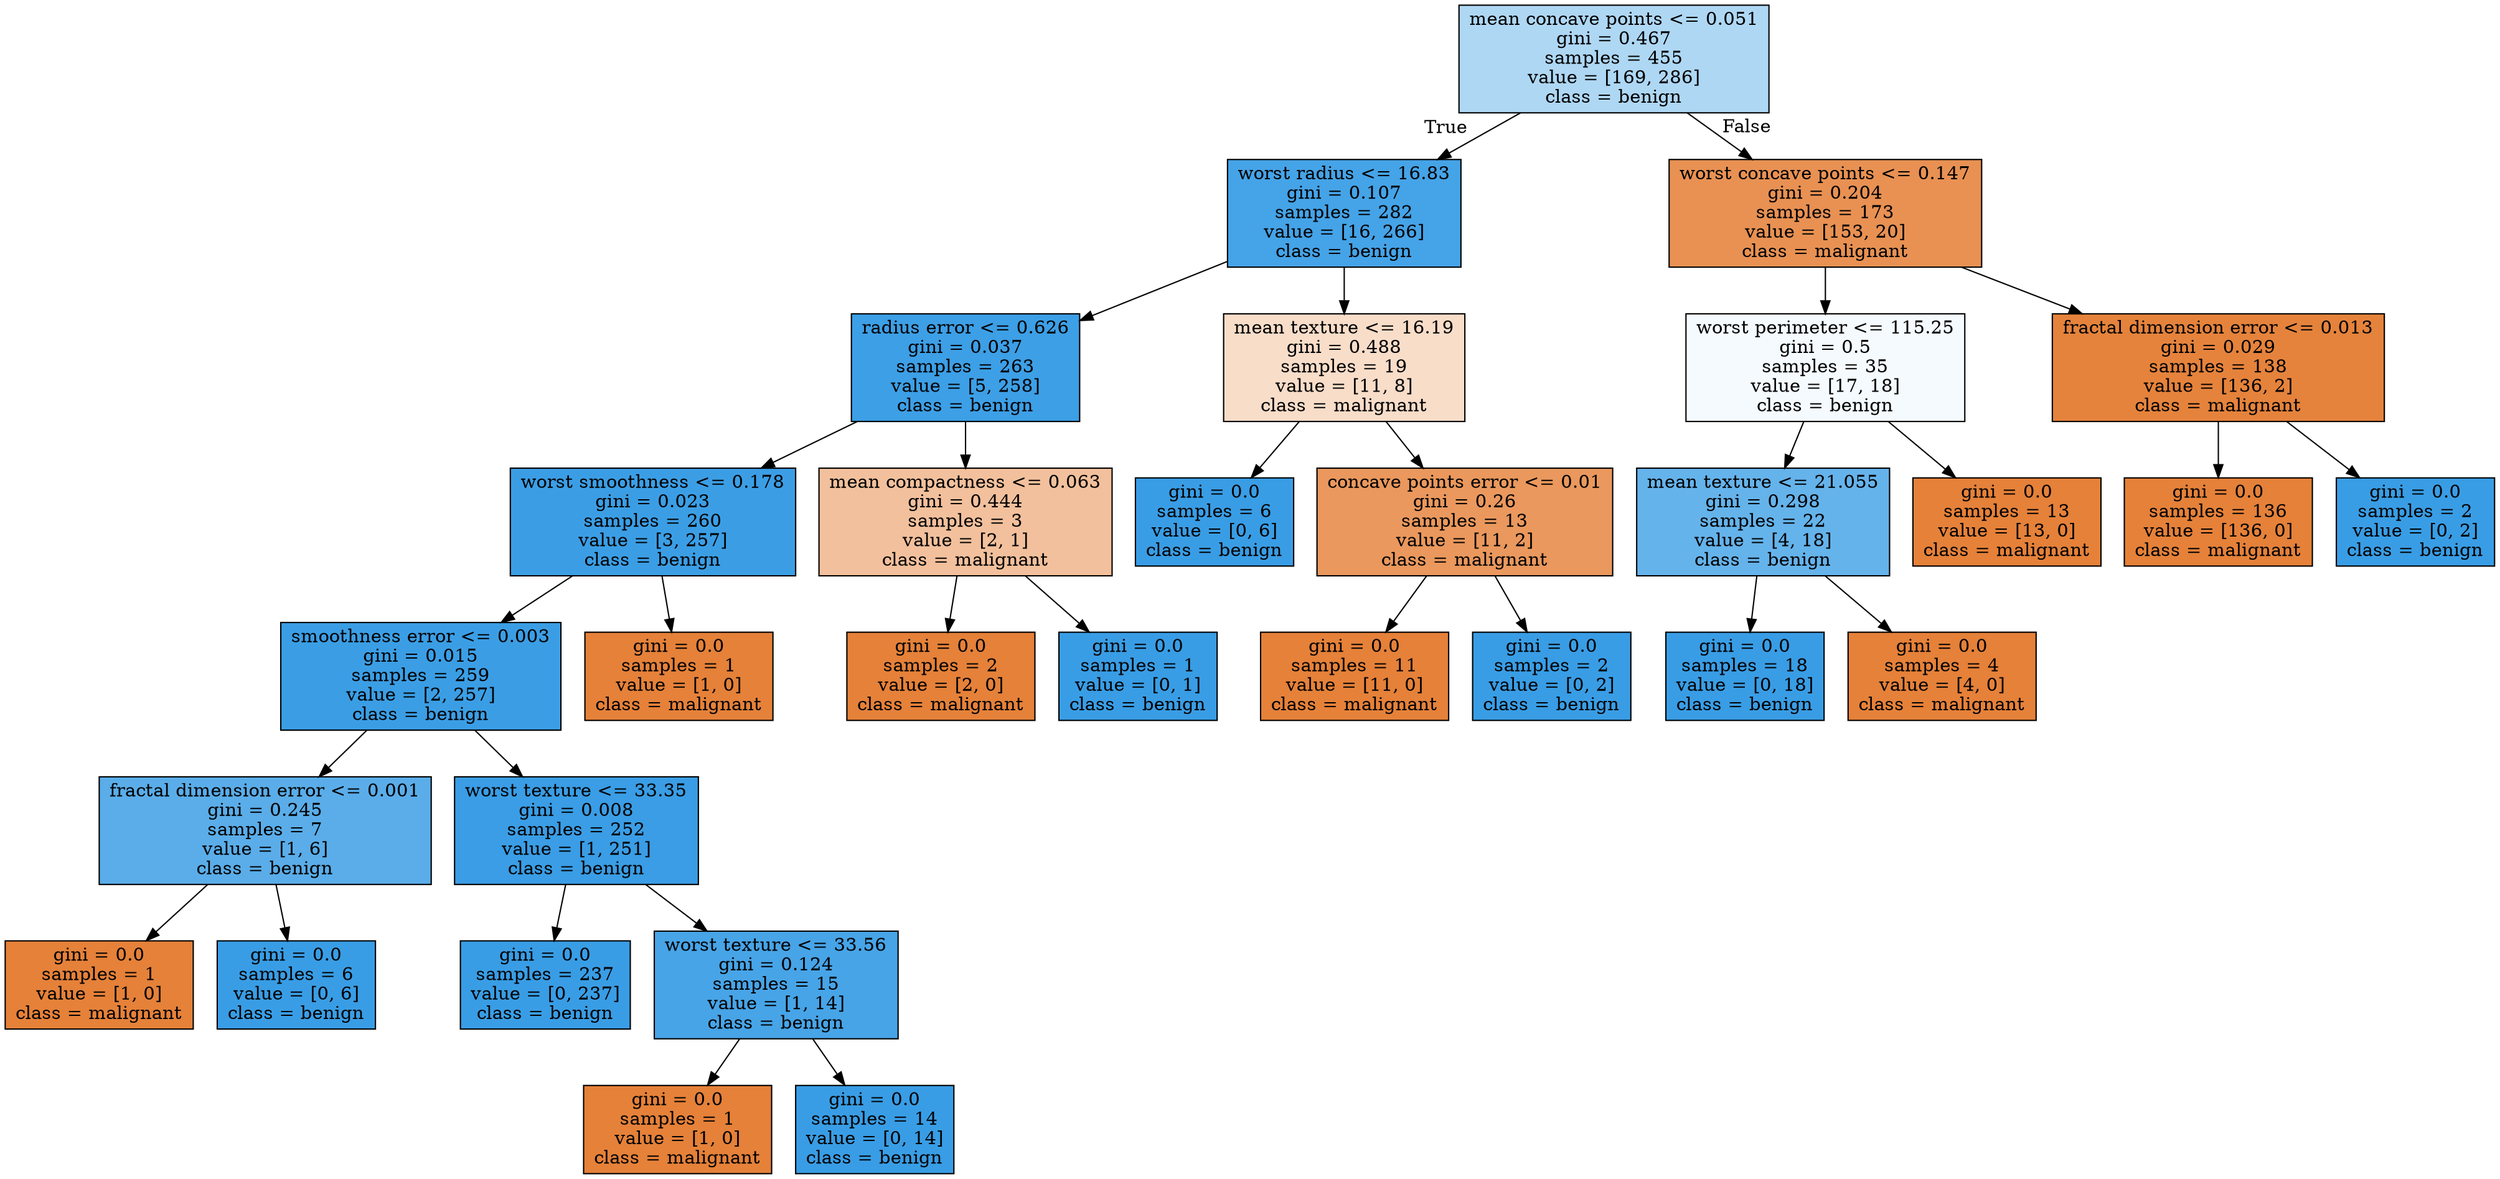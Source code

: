 digraph Tree {
node [shape=box, style="filled", color="black"] ;
0 [label="mean concave points <= 0.051\ngini = 0.467\nsamples = 455\nvalue = [169, 286]\nclass = benign", fillcolor="#aed7f4"] ;
1 [label="worst radius <= 16.83\ngini = 0.107\nsamples = 282\nvalue = [16, 266]\nclass = benign", fillcolor="#45a3e7"] ;
0 -> 1 [labeldistance=2.5, labelangle=45, headlabel="True"] ;
2 [label="radius error <= 0.626\ngini = 0.037\nsamples = 263\nvalue = [5, 258]\nclass = benign", fillcolor="#3d9fe6"] ;
1 -> 2 ;
3 [label="worst smoothness <= 0.178\ngini = 0.023\nsamples = 260\nvalue = [3, 257]\nclass = benign", fillcolor="#3b9ee5"] ;
2 -> 3 ;
4 [label="smoothness error <= 0.003\ngini = 0.015\nsamples = 259\nvalue = [2, 257]\nclass = benign", fillcolor="#3b9ee5"] ;
3 -> 4 ;
5 [label="fractal dimension error <= 0.001\ngini = 0.245\nsamples = 7\nvalue = [1, 6]\nclass = benign", fillcolor="#5aade9"] ;
4 -> 5 ;
6 [label="gini = 0.0\nsamples = 1\nvalue = [1, 0]\nclass = malignant", fillcolor="#e58139"] ;
5 -> 6 ;
7 [label="gini = 0.0\nsamples = 6\nvalue = [0, 6]\nclass = benign", fillcolor="#399de5"] ;
5 -> 7 ;
8 [label="worst texture <= 33.35\ngini = 0.008\nsamples = 252\nvalue = [1, 251]\nclass = benign", fillcolor="#3a9de5"] ;
4 -> 8 ;
9 [label="gini = 0.0\nsamples = 237\nvalue = [0, 237]\nclass = benign", fillcolor="#399de5"] ;
8 -> 9 ;
10 [label="worst texture <= 33.56\ngini = 0.124\nsamples = 15\nvalue = [1, 14]\nclass = benign", fillcolor="#47a4e7"] ;
8 -> 10 ;
11 [label="gini = 0.0\nsamples = 1\nvalue = [1, 0]\nclass = malignant", fillcolor="#e58139"] ;
10 -> 11 ;
12 [label="gini = 0.0\nsamples = 14\nvalue = [0, 14]\nclass = benign", fillcolor="#399de5"] ;
10 -> 12 ;
13 [label="gini = 0.0\nsamples = 1\nvalue = [1, 0]\nclass = malignant", fillcolor="#e58139"] ;
3 -> 13 ;
14 [label="mean compactness <= 0.063\ngini = 0.444\nsamples = 3\nvalue = [2, 1]\nclass = malignant", fillcolor="#f2c09c"] ;
2 -> 14 ;
15 [label="gini = 0.0\nsamples = 2\nvalue = [2, 0]\nclass = malignant", fillcolor="#e58139"] ;
14 -> 15 ;
16 [label="gini = 0.0\nsamples = 1\nvalue = [0, 1]\nclass = benign", fillcolor="#399de5"] ;
14 -> 16 ;
17 [label="mean texture <= 16.19\ngini = 0.488\nsamples = 19\nvalue = [11, 8]\nclass = malignant", fillcolor="#f8ddc9"] ;
1 -> 17 ;
18 [label="gini = 0.0\nsamples = 6\nvalue = [0, 6]\nclass = benign", fillcolor="#399de5"] ;
17 -> 18 ;
19 [label="concave points error <= 0.01\ngini = 0.26\nsamples = 13\nvalue = [11, 2]\nclass = malignant", fillcolor="#ea985d"] ;
17 -> 19 ;
20 [label="gini = 0.0\nsamples = 11\nvalue = [11, 0]\nclass = malignant", fillcolor="#e58139"] ;
19 -> 20 ;
21 [label="gini = 0.0\nsamples = 2\nvalue = [0, 2]\nclass = benign", fillcolor="#399de5"] ;
19 -> 21 ;
22 [label="worst concave points <= 0.147\ngini = 0.204\nsamples = 173\nvalue = [153, 20]\nclass = malignant", fillcolor="#e89153"] ;
0 -> 22 [labeldistance=2.5, labelangle=-45, headlabel="False"] ;
23 [label="worst perimeter <= 115.25\ngini = 0.5\nsamples = 35\nvalue = [17, 18]\nclass = benign", fillcolor="#f4fafe"] ;
22 -> 23 ;
24 [label="mean texture <= 21.055\ngini = 0.298\nsamples = 22\nvalue = [4, 18]\nclass = benign", fillcolor="#65b3eb"] ;
23 -> 24 ;
25 [label="gini = 0.0\nsamples = 18\nvalue = [0, 18]\nclass = benign", fillcolor="#399de5"] ;
24 -> 25 ;
26 [label="gini = 0.0\nsamples = 4\nvalue = [4, 0]\nclass = malignant", fillcolor="#e58139"] ;
24 -> 26 ;
27 [label="gini = 0.0\nsamples = 13\nvalue = [13, 0]\nclass = malignant", fillcolor="#e58139"] ;
23 -> 27 ;
28 [label="fractal dimension error <= 0.013\ngini = 0.029\nsamples = 138\nvalue = [136, 2]\nclass = malignant", fillcolor="#e5833c"] ;
22 -> 28 ;
29 [label="gini = 0.0\nsamples = 136\nvalue = [136, 0]\nclass = malignant", fillcolor="#e58139"] ;
28 -> 29 ;
30 [label="gini = 0.0\nsamples = 2\nvalue = [0, 2]\nclass = benign", fillcolor="#399de5"] ;
28 -> 30 ;
}